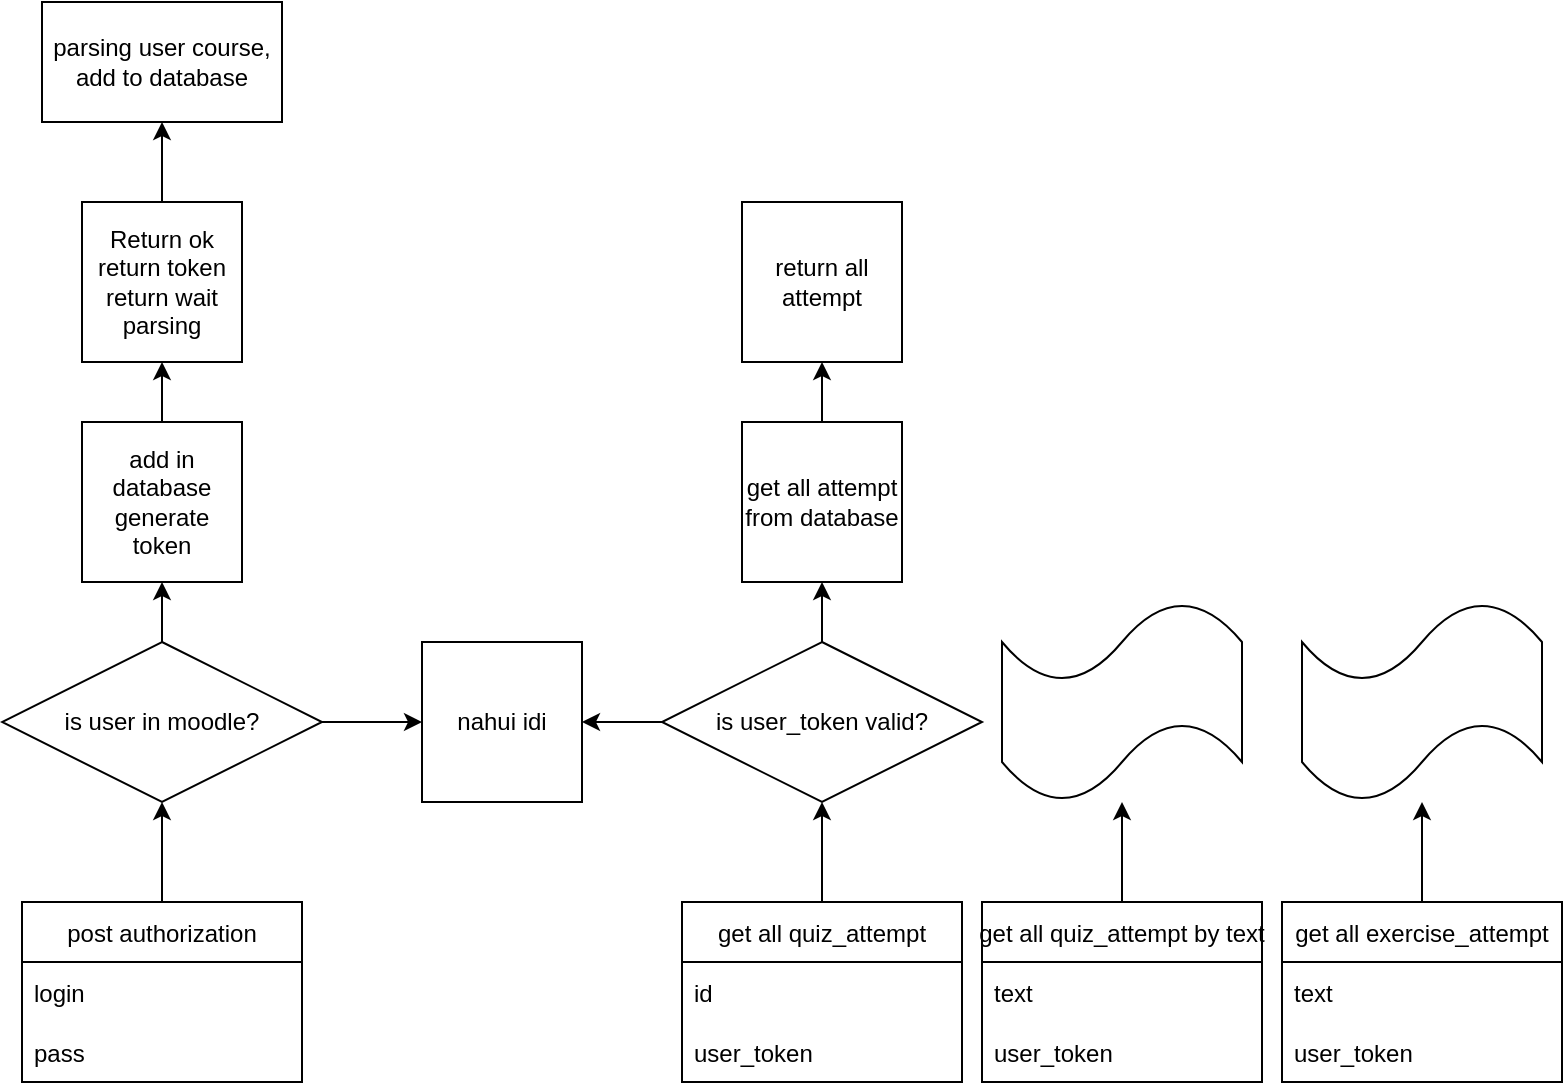 <mxfile version="15.3.8" type="github">
  <diagram id="hqtz9fopxaKv153bjkZZ" name="Page-1">
    <mxGraphModel dx="1038" dy="1748" grid="1" gridSize="10" guides="1" tooltips="1" connect="1" arrows="1" fold="1" page="1" pageScale="1" pageWidth="827" pageHeight="1169" math="0" shadow="0">
      <root>
        <mxCell id="0" />
        <mxCell id="1" parent="0" />
        <mxCell id="_4PpxWSVg3C1DN0LY98l-28" style="edgeStyle=none;rounded=0;orthogonalLoop=1;jettySize=auto;html=1;" edge="1" parent="1" source="_4PpxWSVg3C1DN0LY98l-29" target="_4PpxWSVg3C1DN0LY98l-26">
          <mxGeometry relative="1" as="geometry">
            <mxPoint x="490" y="270" as="targetPoint" />
          </mxGeometry>
        </mxCell>
        <mxCell id="_4PpxWSVg3C1DN0LY98l-7" style="edgeStyle=none;rounded=0;orthogonalLoop=1;jettySize=auto;html=1;exitX=0.5;exitY=0;exitDx=0;exitDy=0;entryX=0.5;entryY=1;entryDx=0;entryDy=0;" edge="1" parent="1" source="_4PpxWSVg3C1DN0LY98l-2" target="_4PpxWSVg3C1DN0LY98l-6">
          <mxGeometry relative="1" as="geometry" />
        </mxCell>
        <mxCell id="_4PpxWSVg3C1DN0LY98l-2" value="post authorization" style="swimlane;fontStyle=0;childLayout=stackLayout;horizontal=1;startSize=30;horizontalStack=0;resizeParent=1;resizeParentMax=0;resizeLast=0;collapsible=1;marginBottom=0;" vertex="1" parent="1">
          <mxGeometry x="230" y="320" width="140" height="90" as="geometry" />
        </mxCell>
        <mxCell id="_4PpxWSVg3C1DN0LY98l-3" value="login" style="text;strokeColor=none;fillColor=none;align=left;verticalAlign=middle;spacingLeft=4;spacingRight=4;overflow=hidden;points=[[0,0.5],[1,0.5]];portConstraint=eastwest;rotatable=0;" vertex="1" parent="_4PpxWSVg3C1DN0LY98l-2">
          <mxGeometry y="30" width="140" height="30" as="geometry" />
        </mxCell>
        <mxCell id="_4PpxWSVg3C1DN0LY98l-4" value="pass" style="text;strokeColor=none;fillColor=none;align=left;verticalAlign=middle;spacingLeft=4;spacingRight=4;overflow=hidden;points=[[0,0.5],[1,0.5]];portConstraint=eastwest;rotatable=0;" vertex="1" parent="_4PpxWSVg3C1DN0LY98l-2">
          <mxGeometry y="60" width="140" height="30" as="geometry" />
        </mxCell>
        <mxCell id="_4PpxWSVg3C1DN0LY98l-15" style="edgeStyle=none;rounded=0;orthogonalLoop=1;jettySize=auto;html=1;entryX=0.5;entryY=1;entryDx=0;entryDy=0;" edge="1" parent="1" source="_4PpxWSVg3C1DN0LY98l-6" target="_4PpxWSVg3C1DN0LY98l-14">
          <mxGeometry relative="1" as="geometry" />
        </mxCell>
        <mxCell id="_4PpxWSVg3C1DN0LY98l-27" style="edgeStyle=none;rounded=0;orthogonalLoop=1;jettySize=auto;html=1;" edge="1" parent="1" source="_4PpxWSVg3C1DN0LY98l-6" target="_4PpxWSVg3C1DN0LY98l-26">
          <mxGeometry relative="1" as="geometry" />
        </mxCell>
        <mxCell id="_4PpxWSVg3C1DN0LY98l-6" value="is user in moodle?" style="rhombus;whiteSpace=wrap;html=1;" vertex="1" parent="1">
          <mxGeometry x="220" y="190" width="160" height="80" as="geometry" />
        </mxCell>
        <mxCell id="_4PpxWSVg3C1DN0LY98l-19" style="edgeStyle=none;rounded=0;orthogonalLoop=1;jettySize=auto;html=1;entryX=0.5;entryY=1;entryDx=0;entryDy=0;" edge="1" parent="1" source="_4PpxWSVg3C1DN0LY98l-12" target="_4PpxWSVg3C1DN0LY98l-17">
          <mxGeometry relative="1" as="geometry" />
        </mxCell>
        <mxCell id="_4PpxWSVg3C1DN0LY98l-12" value="Return ok&lt;br&gt;return token&lt;br&gt;return wait parsing" style="whiteSpace=wrap;html=1;aspect=fixed;" vertex="1" parent="1">
          <mxGeometry x="260" y="-30" width="80" height="80" as="geometry" />
        </mxCell>
        <mxCell id="_4PpxWSVg3C1DN0LY98l-16" style="edgeStyle=none;rounded=0;orthogonalLoop=1;jettySize=auto;html=1;entryX=0.5;entryY=1;entryDx=0;entryDy=0;" edge="1" parent="1" source="_4PpxWSVg3C1DN0LY98l-14" target="_4PpxWSVg3C1DN0LY98l-12">
          <mxGeometry relative="1" as="geometry" />
        </mxCell>
        <mxCell id="_4PpxWSVg3C1DN0LY98l-14" value="add in database&lt;br&gt;generate token" style="whiteSpace=wrap;html=1;aspect=fixed;" vertex="1" parent="1">
          <mxGeometry x="260" y="80" width="80" height="80" as="geometry" />
        </mxCell>
        <mxCell id="_4PpxWSVg3C1DN0LY98l-17" value="parsing user course, add to database" style="rounded=0;whiteSpace=wrap;html=1;" vertex="1" parent="1">
          <mxGeometry x="240" y="-130" width="120" height="60" as="geometry" />
        </mxCell>
        <mxCell id="_4PpxWSVg3C1DN0LY98l-31" style="edgeStyle=none;rounded=0;orthogonalLoop=1;jettySize=auto;html=1;entryX=0.5;entryY=1;entryDx=0;entryDy=0;" edge="1" parent="1" source="_4PpxWSVg3C1DN0LY98l-21" target="_4PpxWSVg3C1DN0LY98l-29">
          <mxGeometry relative="1" as="geometry" />
        </mxCell>
        <mxCell id="_4PpxWSVg3C1DN0LY98l-21" value="get all quiz_attempt" style="swimlane;fontStyle=0;childLayout=stackLayout;horizontal=1;startSize=30;horizontalStack=0;resizeParent=1;resizeParentMax=0;resizeLast=0;collapsible=1;marginBottom=0;" vertex="1" parent="1">
          <mxGeometry x="560" y="320" width="140" height="90" as="geometry" />
        </mxCell>
        <mxCell id="_4PpxWSVg3C1DN0LY98l-22" value="id" style="text;strokeColor=none;fillColor=none;align=left;verticalAlign=middle;spacingLeft=4;spacingRight=4;overflow=hidden;points=[[0,0.5],[1,0.5]];portConstraint=eastwest;rotatable=0;" vertex="1" parent="_4PpxWSVg3C1DN0LY98l-21">
          <mxGeometry y="30" width="140" height="30" as="geometry" />
        </mxCell>
        <mxCell id="_4PpxWSVg3C1DN0LY98l-23" value="user_token" style="text;strokeColor=none;fillColor=none;align=left;verticalAlign=middle;spacingLeft=4;spacingRight=4;overflow=hidden;points=[[0,0.5],[1,0.5]];portConstraint=eastwest;rotatable=0;" vertex="1" parent="_4PpxWSVg3C1DN0LY98l-21">
          <mxGeometry y="60" width="140" height="30" as="geometry" />
        </mxCell>
        <mxCell id="_4PpxWSVg3C1DN0LY98l-26" value="nahui idi" style="whiteSpace=wrap;html=1;aspect=fixed;" vertex="1" parent="1">
          <mxGeometry x="430" y="190" width="80" height="80" as="geometry" />
        </mxCell>
        <mxCell id="_4PpxWSVg3C1DN0LY98l-33" style="edgeStyle=none;rounded=0;orthogonalLoop=1;jettySize=auto;html=1;entryX=0.5;entryY=1;entryDx=0;entryDy=0;" edge="1" parent="1" source="_4PpxWSVg3C1DN0LY98l-29" target="_4PpxWSVg3C1DN0LY98l-32">
          <mxGeometry relative="1" as="geometry" />
        </mxCell>
        <mxCell id="_4PpxWSVg3C1DN0LY98l-29" value="is user_token valid?" style="rhombus;whiteSpace=wrap;html=1;" vertex="1" parent="1">
          <mxGeometry x="550" y="190" width="160" height="80" as="geometry" />
        </mxCell>
        <mxCell id="_4PpxWSVg3C1DN0LY98l-35" style="edgeStyle=none;rounded=0;orthogonalLoop=1;jettySize=auto;html=1;entryX=0.5;entryY=1;entryDx=0;entryDy=0;" edge="1" parent="1" source="_4PpxWSVg3C1DN0LY98l-32" target="_4PpxWSVg3C1DN0LY98l-34">
          <mxGeometry relative="1" as="geometry" />
        </mxCell>
        <mxCell id="_4PpxWSVg3C1DN0LY98l-32" value="get all attempt from database" style="whiteSpace=wrap;html=1;aspect=fixed;" vertex="1" parent="1">
          <mxGeometry x="590" y="80" width="80" height="80" as="geometry" />
        </mxCell>
        <mxCell id="_4PpxWSVg3C1DN0LY98l-34" value="return all attempt" style="whiteSpace=wrap;html=1;aspect=fixed;" vertex="1" parent="1">
          <mxGeometry x="590" y="-30" width="80" height="80" as="geometry" />
        </mxCell>
        <mxCell id="_4PpxWSVg3C1DN0LY98l-40" style="edgeStyle=none;rounded=0;orthogonalLoop=1;jettySize=auto;html=1;" edge="1" parent="1" source="_4PpxWSVg3C1DN0LY98l-36" target="_4PpxWSVg3C1DN0LY98l-39">
          <mxGeometry relative="1" as="geometry" />
        </mxCell>
        <mxCell id="_4PpxWSVg3C1DN0LY98l-36" value="get all quiz_attempt by text" style="swimlane;fontStyle=0;childLayout=stackLayout;horizontal=1;startSize=30;horizontalStack=0;resizeParent=1;resizeParentMax=0;resizeLast=0;collapsible=1;marginBottom=0;" vertex="1" parent="1">
          <mxGeometry x="710" y="320" width="140" height="90" as="geometry" />
        </mxCell>
        <mxCell id="_4PpxWSVg3C1DN0LY98l-37" value="text" style="text;strokeColor=none;fillColor=none;align=left;verticalAlign=middle;spacingLeft=4;spacingRight=4;overflow=hidden;points=[[0,0.5],[1,0.5]];portConstraint=eastwest;rotatable=0;" vertex="1" parent="_4PpxWSVg3C1DN0LY98l-36">
          <mxGeometry y="30" width="140" height="30" as="geometry" />
        </mxCell>
        <mxCell id="_4PpxWSVg3C1DN0LY98l-38" value="user_token" style="text;strokeColor=none;fillColor=none;align=left;verticalAlign=middle;spacingLeft=4;spacingRight=4;overflow=hidden;points=[[0,0.5],[1,0.5]];portConstraint=eastwest;rotatable=0;" vertex="1" parent="_4PpxWSVg3C1DN0LY98l-36">
          <mxGeometry y="60" width="140" height="30" as="geometry" />
        </mxCell>
        <mxCell id="_4PpxWSVg3C1DN0LY98l-39" value="" style="shape=tape;whiteSpace=wrap;html=1;" vertex="1" parent="1">
          <mxGeometry x="720" y="170" width="120" height="100" as="geometry" />
        </mxCell>
        <mxCell id="_4PpxWSVg3C1DN0LY98l-44" style="edgeStyle=none;rounded=0;orthogonalLoop=1;jettySize=auto;html=1;" edge="1" parent="1" source="_4PpxWSVg3C1DN0LY98l-45" target="_4PpxWSVg3C1DN0LY98l-48">
          <mxGeometry relative="1" as="geometry" />
        </mxCell>
        <mxCell id="_4PpxWSVg3C1DN0LY98l-45" value="get all exercise_attempt" style="swimlane;fontStyle=0;childLayout=stackLayout;horizontal=1;startSize=30;horizontalStack=0;resizeParent=1;resizeParentMax=0;resizeLast=0;collapsible=1;marginBottom=0;" vertex="1" parent="1">
          <mxGeometry x="860" y="320" width="140" height="90" as="geometry" />
        </mxCell>
        <mxCell id="_4PpxWSVg3C1DN0LY98l-46" value="text" style="text;strokeColor=none;fillColor=none;align=left;verticalAlign=middle;spacingLeft=4;spacingRight=4;overflow=hidden;points=[[0,0.5],[1,0.5]];portConstraint=eastwest;rotatable=0;" vertex="1" parent="_4PpxWSVg3C1DN0LY98l-45">
          <mxGeometry y="30" width="140" height="30" as="geometry" />
        </mxCell>
        <mxCell id="_4PpxWSVg3C1DN0LY98l-47" value="user_token" style="text;strokeColor=none;fillColor=none;align=left;verticalAlign=middle;spacingLeft=4;spacingRight=4;overflow=hidden;points=[[0,0.5],[1,0.5]];portConstraint=eastwest;rotatable=0;" vertex="1" parent="_4PpxWSVg3C1DN0LY98l-45">
          <mxGeometry y="60" width="140" height="30" as="geometry" />
        </mxCell>
        <mxCell id="_4PpxWSVg3C1DN0LY98l-48" value="" style="shape=tape;whiteSpace=wrap;html=1;" vertex="1" parent="1">
          <mxGeometry x="870" y="170" width="120" height="100" as="geometry" />
        </mxCell>
      </root>
    </mxGraphModel>
  </diagram>
</mxfile>
